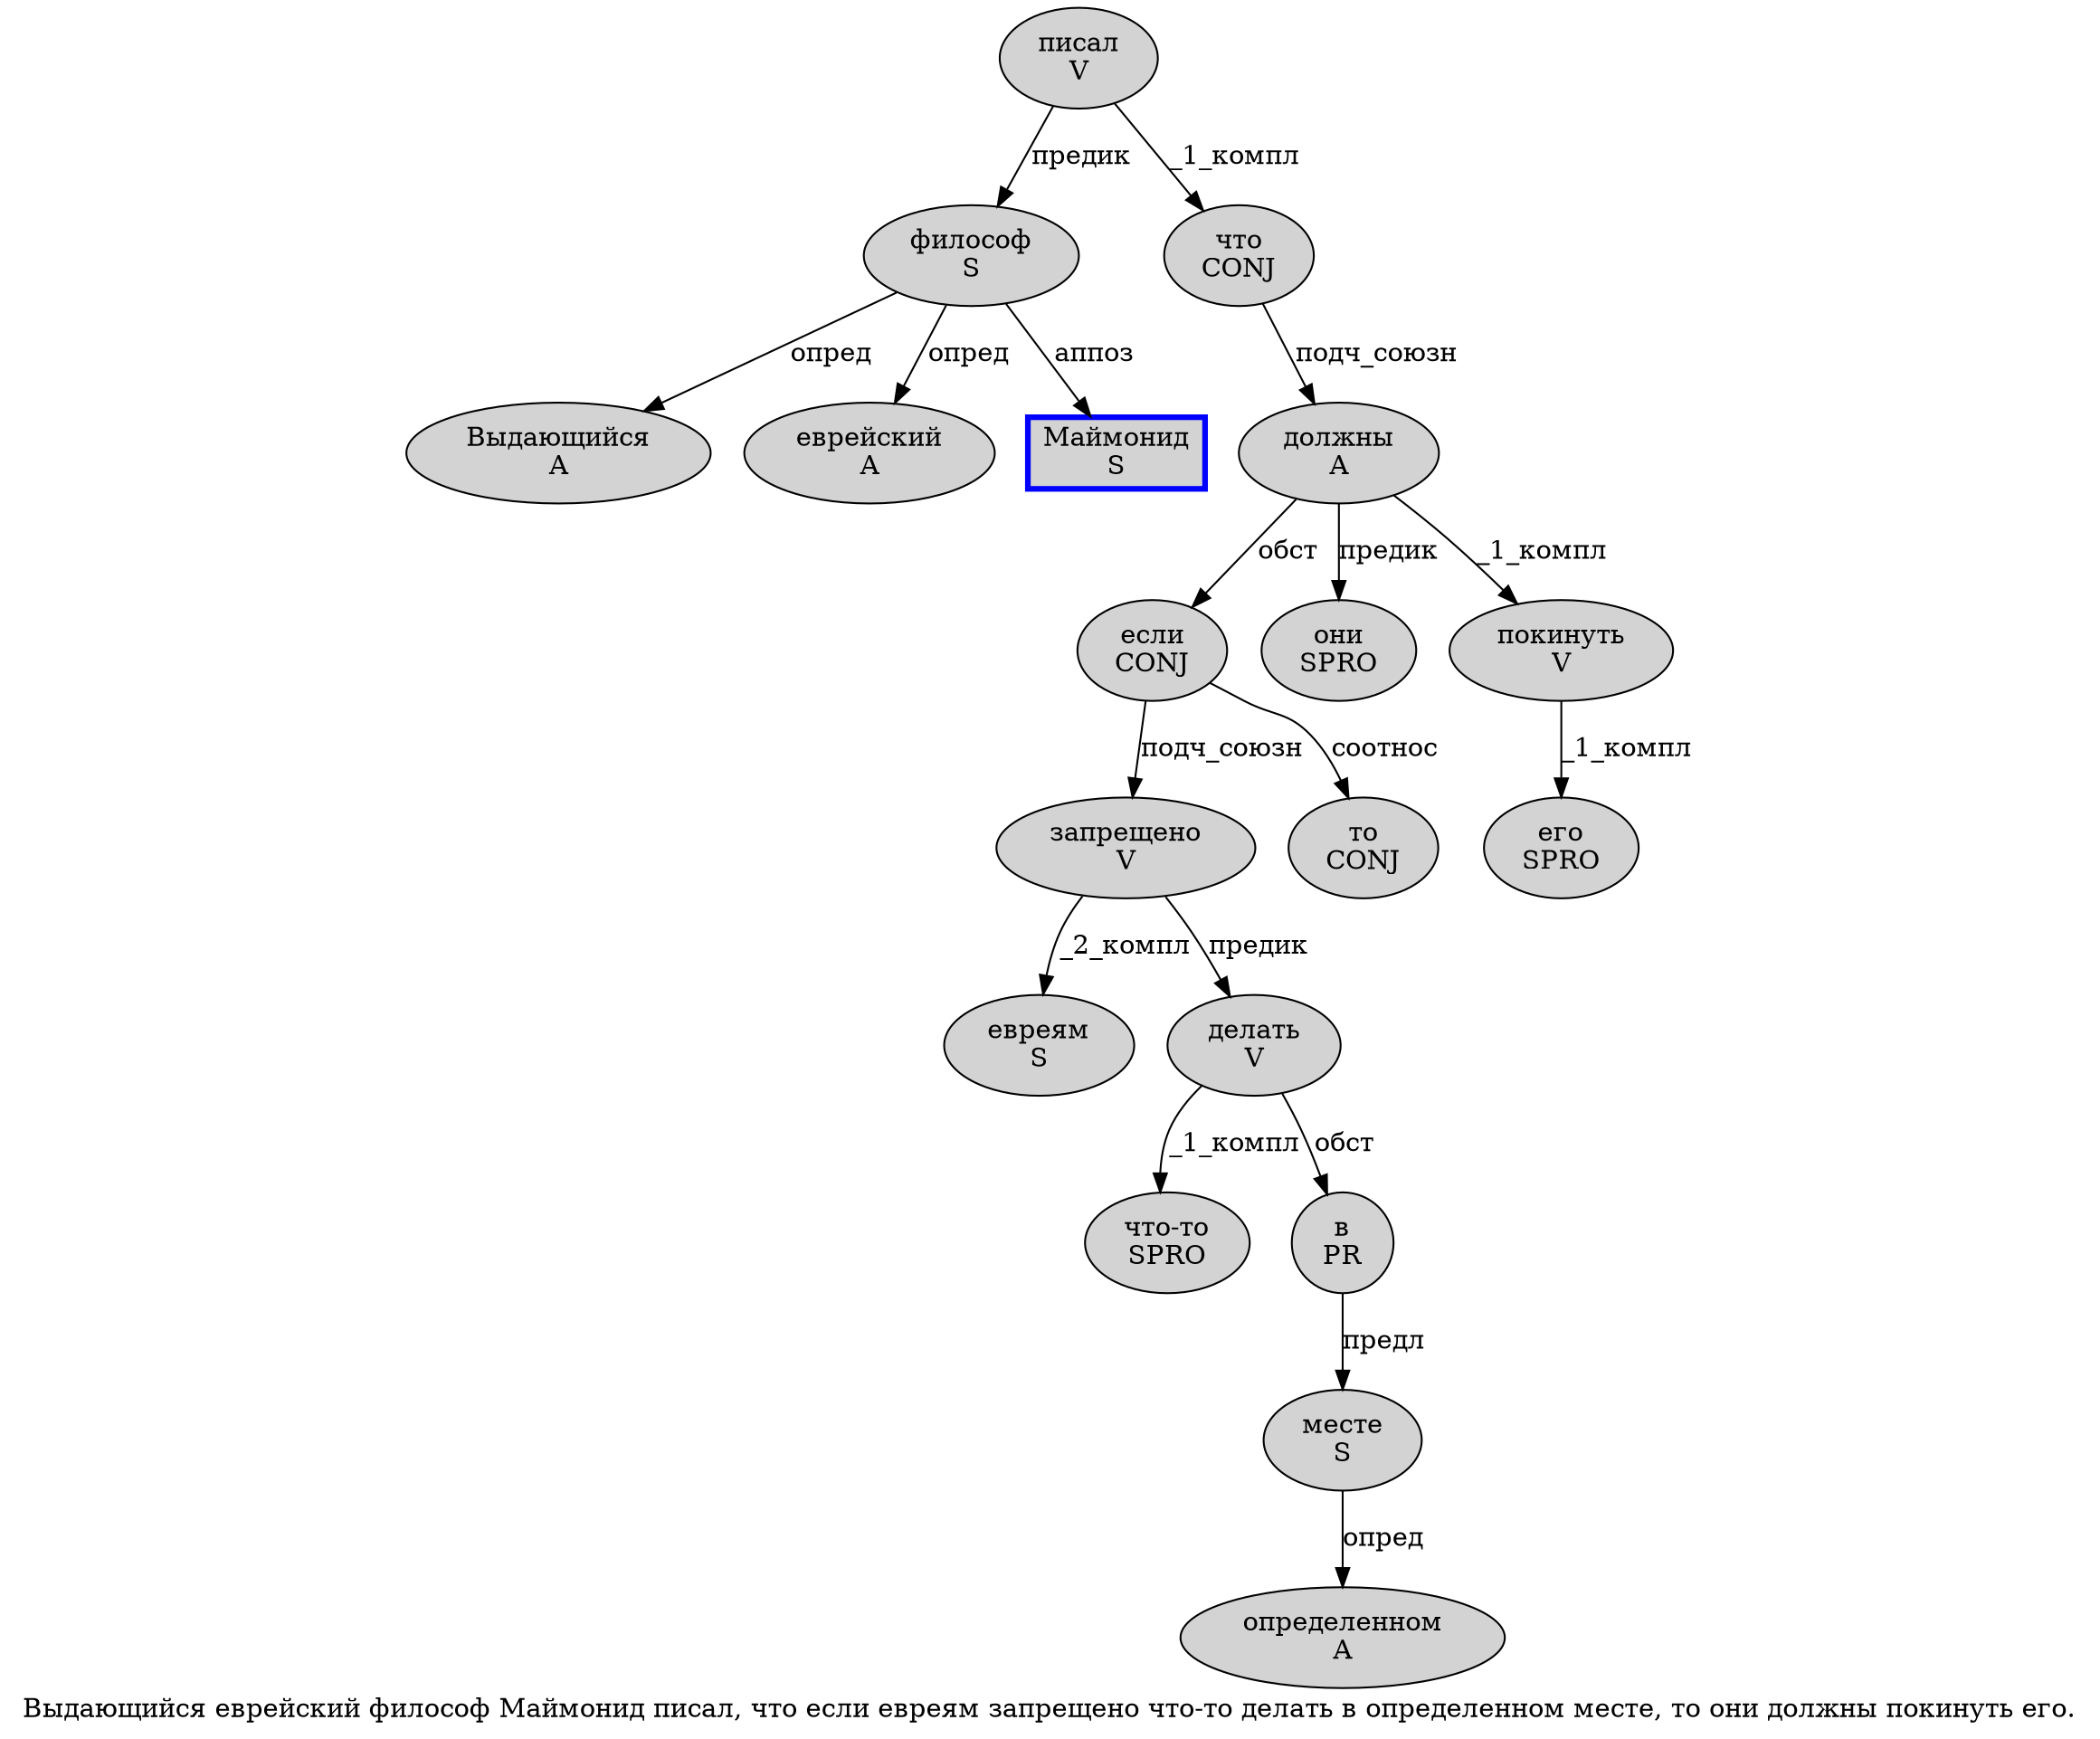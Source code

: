 digraph SENTENCE_1429 {
	graph [label="Выдающийся еврейский философ Маймонид писал, что если евреям запрещено что-то делать в определенном месте, то они должны покинуть его."]
	node [style=filled]
		0 [label="Выдающийся
A" color="" fillcolor=lightgray penwidth=1 shape=ellipse]
		1 [label="еврейский
A" color="" fillcolor=lightgray penwidth=1 shape=ellipse]
		2 [label="философ
S" color="" fillcolor=lightgray penwidth=1 shape=ellipse]
		3 [label="Маймонид
S" color=blue fillcolor=lightgray penwidth=3 shape=box]
		4 [label="писал
V" color="" fillcolor=lightgray penwidth=1 shape=ellipse]
		6 [label="что
CONJ" color="" fillcolor=lightgray penwidth=1 shape=ellipse]
		7 [label="если
CONJ" color="" fillcolor=lightgray penwidth=1 shape=ellipse]
		8 [label="евреям
S" color="" fillcolor=lightgray penwidth=1 shape=ellipse]
		9 [label="запрещено
V" color="" fillcolor=lightgray penwidth=1 shape=ellipse]
		10 [label="что-то
SPRO" color="" fillcolor=lightgray penwidth=1 shape=ellipse]
		11 [label="делать
V" color="" fillcolor=lightgray penwidth=1 shape=ellipse]
		12 [label="в
PR" color="" fillcolor=lightgray penwidth=1 shape=ellipse]
		13 [label="определенном
A" color="" fillcolor=lightgray penwidth=1 shape=ellipse]
		14 [label="месте
S" color="" fillcolor=lightgray penwidth=1 shape=ellipse]
		16 [label="то
CONJ" color="" fillcolor=lightgray penwidth=1 shape=ellipse]
		17 [label="они
SPRO" color="" fillcolor=lightgray penwidth=1 shape=ellipse]
		18 [label="должны
A" color="" fillcolor=lightgray penwidth=1 shape=ellipse]
		19 [label="покинуть
V" color="" fillcolor=lightgray penwidth=1 shape=ellipse]
		20 [label="его
SPRO" color="" fillcolor=lightgray penwidth=1 shape=ellipse]
			18 -> 7 [label="обст"]
			18 -> 17 [label="предик"]
			18 -> 19 [label="_1_компл"]
			4 -> 2 [label="предик"]
			4 -> 6 [label="_1_компл"]
			9 -> 8 [label="_2_компл"]
			9 -> 11 [label="предик"]
			12 -> 14 [label="предл"]
			2 -> 0 [label="опред"]
			2 -> 1 [label="опред"]
			2 -> 3 [label="аппоз"]
			11 -> 10 [label="_1_компл"]
			11 -> 12 [label="обст"]
			7 -> 9 [label="подч_союзн"]
			7 -> 16 [label="соотнос"]
			14 -> 13 [label="опред"]
			6 -> 18 [label="подч_союзн"]
			19 -> 20 [label="_1_компл"]
}